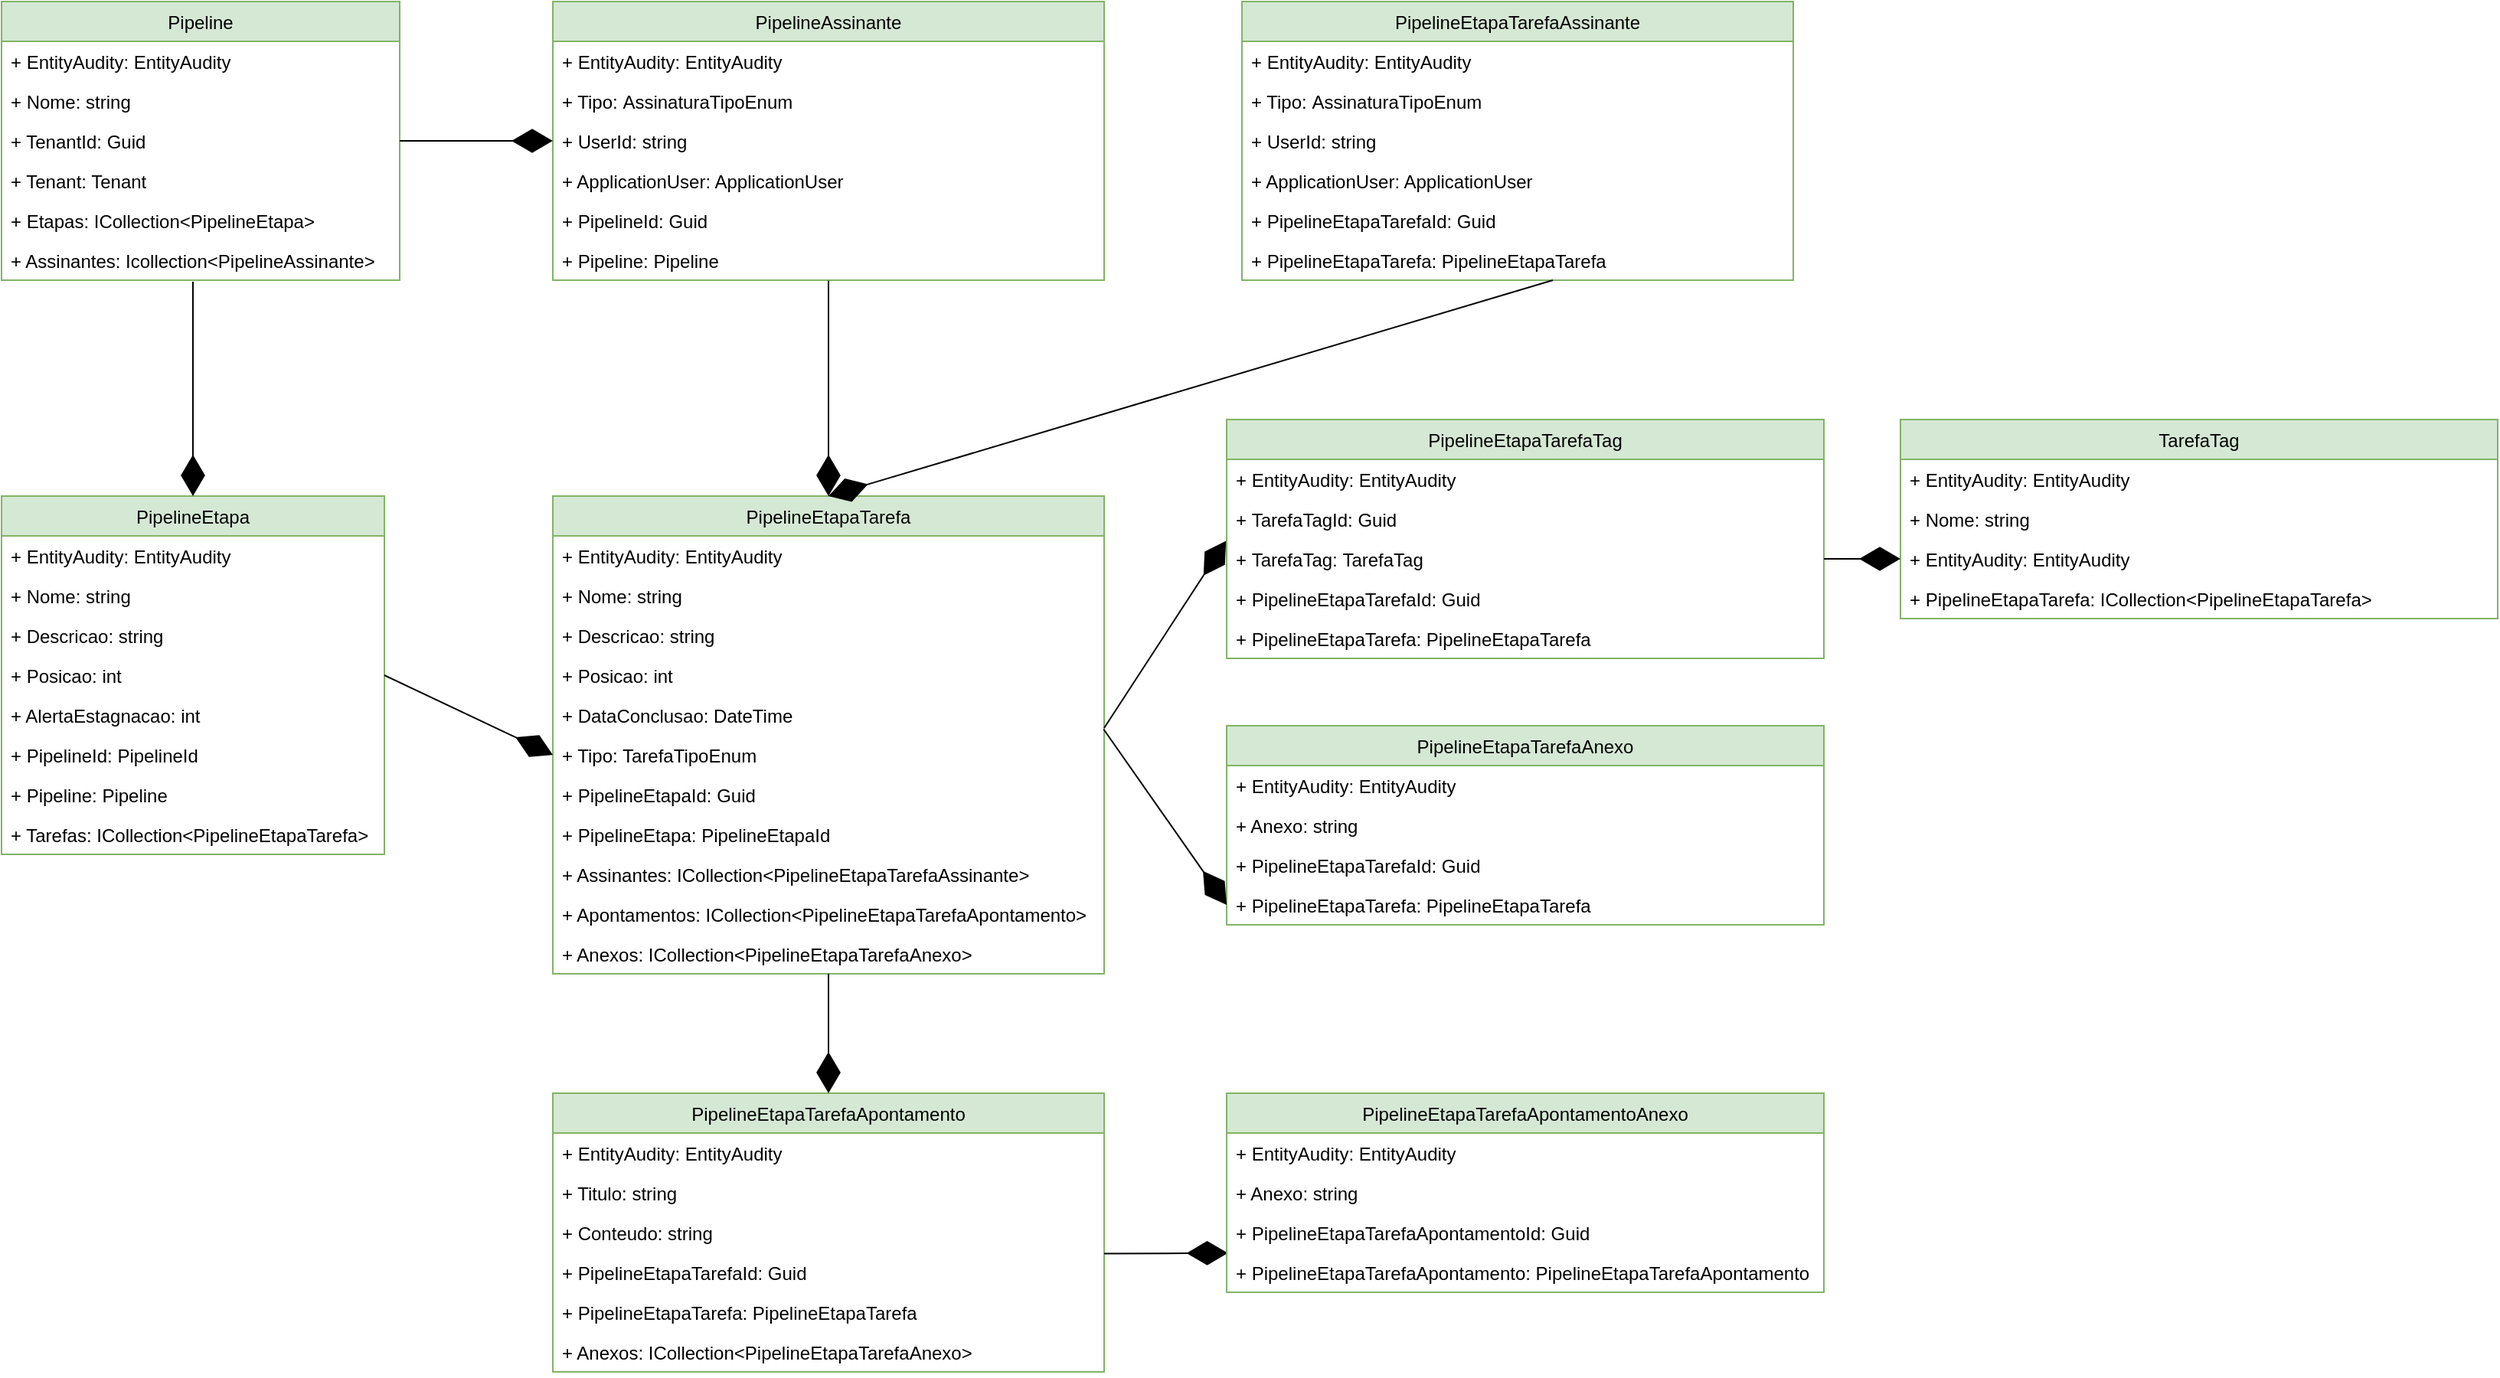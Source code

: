 <mxfile version="20.3.6" type="github">
  <diagram id="mCMY_9giOVvZCnvrB829" name="Página-1">
    <mxGraphModel dx="2370" dy="1398" grid="1" gridSize="10" guides="1" tooltips="1" connect="1" arrows="1" fold="1" page="1" pageScale="1" pageWidth="1169" pageHeight="827" math="0" shadow="0">
      <root>
        <mxCell id="0" />
        <mxCell id="1" parent="0" />
        <mxCell id="OwOinGCJCFfBMkcLL602-2" value="Pipeline" style="swimlane;fontStyle=0;childLayout=stackLayout;horizontal=1;startSize=26;fillColor=#d5e8d4;horizontalStack=0;resizeParent=1;resizeParentMax=0;resizeLast=0;collapsible=1;marginBottom=0;strokeColor=#82b366;" parent="1" vertex="1">
          <mxGeometry x="40" y="47" width="260" height="182" as="geometry" />
        </mxCell>
        <mxCell id="OwOinGCJCFfBMkcLL602-4" value="+ EntityAudity: EntityAudity" style="text;strokeColor=none;fillColor=none;align=left;verticalAlign=top;spacingLeft=4;spacingRight=4;overflow=hidden;rotatable=0;points=[[0,0.5],[1,0.5]];portConstraint=eastwest;" parent="OwOinGCJCFfBMkcLL602-2" vertex="1">
          <mxGeometry y="26" width="260" height="26" as="geometry" />
        </mxCell>
        <mxCell id="OwOinGCJCFfBMkcLL602-3" value="+ Nome: string" style="text;strokeColor=none;fillColor=none;align=left;verticalAlign=top;spacingLeft=4;spacingRight=4;overflow=hidden;rotatable=0;points=[[0,0.5],[1,0.5]];portConstraint=eastwest;" parent="OwOinGCJCFfBMkcLL602-2" vertex="1">
          <mxGeometry y="52" width="260" height="26" as="geometry" />
        </mxCell>
        <mxCell id="OwOinGCJCFfBMkcLL602-17" value="+ TenantId: Guid" style="text;strokeColor=none;fillColor=none;align=left;verticalAlign=top;spacingLeft=4;spacingRight=4;overflow=hidden;rotatable=0;points=[[0,0.5],[1,0.5]];portConstraint=eastwest;" parent="OwOinGCJCFfBMkcLL602-2" vertex="1">
          <mxGeometry y="78" width="260" height="26" as="geometry" />
        </mxCell>
        <mxCell id="OwOinGCJCFfBMkcLL602-16" value="+ Tenant: Tenant" style="text;strokeColor=none;fillColor=none;align=left;verticalAlign=top;spacingLeft=4;spacingRight=4;overflow=hidden;rotatable=0;points=[[0,0.5],[1,0.5]];portConstraint=eastwest;" parent="OwOinGCJCFfBMkcLL602-2" vertex="1">
          <mxGeometry y="104" width="260" height="26" as="geometry" />
        </mxCell>
        <mxCell id="OwOinGCJCFfBMkcLL602-5" value="+ Etapas: ICollection&lt;PipelineEtapa&gt;" style="text;strokeColor=none;fillColor=none;align=left;verticalAlign=top;spacingLeft=4;spacingRight=4;overflow=hidden;rotatable=0;points=[[0,0.5],[1,0.5]];portConstraint=eastwest;" parent="OwOinGCJCFfBMkcLL602-2" vertex="1">
          <mxGeometry y="130" width="260" height="26" as="geometry" />
        </mxCell>
        <mxCell id="3iS6mL4pUrMgzN117d-z-19" value="+ Assinantes: Icollection&lt;PipelineAssinante&gt;" style="text;strokeColor=none;fillColor=none;align=left;verticalAlign=top;spacingLeft=4;spacingRight=4;overflow=hidden;rotatable=0;points=[[0,0.5],[1,0.5]];portConstraint=eastwest;" parent="OwOinGCJCFfBMkcLL602-2" vertex="1">
          <mxGeometry y="156" width="260" height="26" as="geometry" />
        </mxCell>
        <mxCell id="OwOinGCJCFfBMkcLL602-7" value="PipelineEtapa" style="swimlane;fontStyle=0;childLayout=stackLayout;horizontal=1;startSize=26;fillColor=#d5e8d4;horizontalStack=0;resizeParent=1;resizeParentMax=0;resizeLast=0;collapsible=1;marginBottom=0;strokeColor=#82b366;" parent="1" vertex="1">
          <mxGeometry x="40" y="370" width="250" height="234" as="geometry" />
        </mxCell>
        <mxCell id="3iS6mL4pUrMgzN117d-z-14" value="+ EntityAudity: EntityAudity" style="text;strokeColor=none;fillColor=none;align=left;verticalAlign=top;spacingLeft=4;spacingRight=4;overflow=hidden;rotatable=0;points=[[0,0.5],[1,0.5]];portConstraint=eastwest;" parent="OwOinGCJCFfBMkcLL602-7" vertex="1">
          <mxGeometry y="26" width="250" height="26" as="geometry" />
        </mxCell>
        <mxCell id="OwOinGCJCFfBMkcLL602-8" value="+ Nome: string" style="text;strokeColor=none;fillColor=none;align=left;verticalAlign=top;spacingLeft=4;spacingRight=4;overflow=hidden;rotatable=0;points=[[0,0.5],[1,0.5]];portConstraint=eastwest;" parent="OwOinGCJCFfBMkcLL602-7" vertex="1">
          <mxGeometry y="52" width="250" height="26" as="geometry" />
        </mxCell>
        <mxCell id="OwOinGCJCFfBMkcLL602-9" value="+ Descricao: string" style="text;strokeColor=none;fillColor=none;align=left;verticalAlign=top;spacingLeft=4;spacingRight=4;overflow=hidden;rotatable=0;points=[[0,0.5],[1,0.5]];portConstraint=eastwest;" parent="OwOinGCJCFfBMkcLL602-7" vertex="1">
          <mxGeometry y="78" width="250" height="26" as="geometry" />
        </mxCell>
        <mxCell id="3iS6mL4pUrMgzN117d-z-28" value="+ Posicao: int" style="text;strokeColor=none;fillColor=none;align=left;verticalAlign=top;spacingLeft=4;spacingRight=4;overflow=hidden;rotatable=0;points=[[0,0.5],[1,0.5]];portConstraint=eastwest;" parent="OwOinGCJCFfBMkcLL602-7" vertex="1">
          <mxGeometry y="104" width="250" height="26" as="geometry" />
        </mxCell>
        <mxCell id="3iS6mL4pUrMgzN117d-z-18" value="+ AlertaEstagnacao: int" style="text;strokeColor=none;fillColor=none;align=left;verticalAlign=top;spacingLeft=4;spacingRight=4;overflow=hidden;rotatable=0;points=[[0,0.5],[1,0.5]];portConstraint=eastwest;" parent="OwOinGCJCFfBMkcLL602-7" vertex="1">
          <mxGeometry y="130" width="250" height="26" as="geometry" />
        </mxCell>
        <mxCell id="3iS6mL4pUrMgzN117d-z-17" value="+ PipelineId: PipelineId" style="text;strokeColor=none;fillColor=none;align=left;verticalAlign=top;spacingLeft=4;spacingRight=4;overflow=hidden;rotatable=0;points=[[0,0.5],[1,0.5]];portConstraint=eastwest;" parent="OwOinGCJCFfBMkcLL602-7" vertex="1">
          <mxGeometry y="156" width="250" height="26" as="geometry" />
        </mxCell>
        <mxCell id="OwOinGCJCFfBMkcLL602-10" value="+ Pipeline: Pipeline" style="text;strokeColor=none;fillColor=none;align=left;verticalAlign=top;spacingLeft=4;spacingRight=4;overflow=hidden;rotatable=0;points=[[0,0.5],[1,0.5]];portConstraint=eastwest;" parent="OwOinGCJCFfBMkcLL602-7" vertex="1">
          <mxGeometry y="182" width="250" height="26" as="geometry" />
        </mxCell>
        <mxCell id="H3xtkwW3zXFm_be-r_Wi-20" value="+ Tarefas: ICollection&lt;PipelineEtapaTarefa&gt;" style="text;strokeColor=none;fillColor=none;align=left;verticalAlign=top;spacingLeft=4;spacingRight=4;overflow=hidden;rotatable=0;points=[[0,0.5],[1,0.5]];portConstraint=eastwest;" vertex="1" parent="OwOinGCJCFfBMkcLL602-7">
          <mxGeometry y="208" width="250" height="26" as="geometry" />
        </mxCell>
        <mxCell id="OwOinGCJCFfBMkcLL602-11" value="PipelineEtapaTarefa" style="swimlane;fontStyle=0;childLayout=stackLayout;horizontal=1;startSize=26;fillColor=#d5e8d4;horizontalStack=0;resizeParent=1;resizeParentMax=0;resizeLast=0;collapsible=1;marginBottom=0;strokeColor=#82b366;" parent="1" vertex="1">
          <mxGeometry x="400" y="370" width="360" height="312" as="geometry" />
        </mxCell>
        <mxCell id="H3xtkwW3zXFm_be-r_Wi-40" value="+ EntityAudity: EntityAudity" style="text;strokeColor=none;fillColor=none;align=left;verticalAlign=top;spacingLeft=4;spacingRight=4;overflow=hidden;rotatable=0;points=[[0,0.5],[1,0.5]];portConstraint=eastwest;" vertex="1" parent="OwOinGCJCFfBMkcLL602-11">
          <mxGeometry y="26" width="360" height="26" as="geometry" />
        </mxCell>
        <mxCell id="OwOinGCJCFfBMkcLL602-12" value="+ Nome: string" style="text;strokeColor=none;fillColor=none;align=left;verticalAlign=top;spacingLeft=4;spacingRight=4;overflow=hidden;rotatable=0;points=[[0,0.5],[1,0.5]];portConstraint=eastwest;" parent="OwOinGCJCFfBMkcLL602-11" vertex="1">
          <mxGeometry y="52" width="360" height="26" as="geometry" />
        </mxCell>
        <mxCell id="H3xtkwW3zXFm_be-r_Wi-8" value="+ Descricao: string" style="text;strokeColor=none;fillColor=none;align=left;verticalAlign=top;spacingLeft=4;spacingRight=4;overflow=hidden;rotatable=0;points=[[0,0.5],[1,0.5]];portConstraint=eastwest;" vertex="1" parent="OwOinGCJCFfBMkcLL602-11">
          <mxGeometry y="78" width="360" height="26" as="geometry" />
        </mxCell>
        <mxCell id="cCK26V0O97NR6bV3gjjq-41" value="+ Posicao: int" style="text;strokeColor=none;fillColor=none;align=left;verticalAlign=top;spacingLeft=4;spacingRight=4;overflow=hidden;rotatable=0;points=[[0,0.5],[1,0.5]];portConstraint=eastwest;" parent="OwOinGCJCFfBMkcLL602-11" vertex="1">
          <mxGeometry y="104" width="360" height="26" as="geometry" />
        </mxCell>
        <mxCell id="OwOinGCJCFfBMkcLL602-14" value="+ DataConclusao: DateTime" style="text;strokeColor=none;fillColor=none;align=left;verticalAlign=top;spacingLeft=4;spacingRight=4;overflow=hidden;rotatable=0;points=[[0,0.5],[1,0.5]];portConstraint=eastwest;" parent="OwOinGCJCFfBMkcLL602-11" vertex="1">
          <mxGeometry y="130" width="360" height="26" as="geometry" />
        </mxCell>
        <mxCell id="H3xtkwW3zXFm_be-r_Wi-9" value="+ Tipo: TarefaTipoEnum" style="text;strokeColor=none;fillColor=none;align=left;verticalAlign=top;spacingLeft=4;spacingRight=4;overflow=hidden;rotatable=0;points=[[0,0.5],[1,0.5]];portConstraint=eastwest;" vertex="1" parent="OwOinGCJCFfBMkcLL602-11">
          <mxGeometry y="156" width="360" height="26" as="geometry" />
        </mxCell>
        <mxCell id="H3xtkwW3zXFm_be-r_Wi-45" value="+ PipelineEtapaId: Guid" style="text;strokeColor=none;fillColor=none;align=left;verticalAlign=top;spacingLeft=4;spacingRight=4;overflow=hidden;rotatable=0;points=[[0,0.5],[1,0.5]];portConstraint=eastwest;" vertex="1" parent="OwOinGCJCFfBMkcLL602-11">
          <mxGeometry y="182" width="360" height="26" as="geometry" />
        </mxCell>
        <mxCell id="H3xtkwW3zXFm_be-r_Wi-46" value="+ PipelineEtapa: PipelineEtapaId" style="text;strokeColor=none;fillColor=none;align=left;verticalAlign=top;spacingLeft=4;spacingRight=4;overflow=hidden;rotatable=0;points=[[0,0.5],[1,0.5]];portConstraint=eastwest;" vertex="1" parent="OwOinGCJCFfBMkcLL602-11">
          <mxGeometry y="208" width="360" height="26" as="geometry" />
        </mxCell>
        <mxCell id="cCK26V0O97NR6bV3gjjq-36" value="+ Assinantes: ICollection&lt;PipelineEtapaTarefaAssinante&gt;" style="text;strokeColor=none;fillColor=none;align=left;verticalAlign=top;spacingLeft=4;spacingRight=4;overflow=hidden;rotatable=0;points=[[0,0.5],[1,0.5]];portConstraint=eastwest;" parent="OwOinGCJCFfBMkcLL602-11" vertex="1">
          <mxGeometry y="234" width="360" height="26" as="geometry" />
        </mxCell>
        <mxCell id="cCK26V0O97NR6bV3gjjq-37" value="+ Apontamentos: ICollection&lt;PipelineEtapaTarefaApontamento&gt;" style="text;strokeColor=none;fillColor=none;align=left;verticalAlign=top;spacingLeft=4;spacingRight=4;overflow=hidden;rotatable=0;points=[[0,0.5],[1,0.5]];portConstraint=eastwest;" parent="OwOinGCJCFfBMkcLL602-11" vertex="1">
          <mxGeometry y="260" width="360" height="26" as="geometry" />
        </mxCell>
        <mxCell id="cCK26V0O97NR6bV3gjjq-39" value="+ Anexos: ICollection&lt;PipelineEtapaTarefaAnexo&gt;" style="text;strokeColor=none;fillColor=none;align=left;verticalAlign=top;spacingLeft=4;spacingRight=4;overflow=hidden;rotatable=0;points=[[0,0.5],[1,0.5]];portConstraint=eastwest;" parent="OwOinGCJCFfBMkcLL602-11" vertex="1">
          <mxGeometry y="286" width="360" height="26" as="geometry" />
        </mxCell>
        <mxCell id="cCK26V0O97NR6bV3gjjq-8" value="PipelineAssinante" style="swimlane;fontStyle=0;childLayout=stackLayout;horizontal=1;startSize=26;fillColor=#d5e8d4;horizontalStack=0;resizeParent=1;resizeParentMax=0;resizeLast=0;collapsible=1;marginBottom=0;strokeColor=#82b366;" parent="1" vertex="1">
          <mxGeometry x="400" y="47" width="360" height="182" as="geometry" />
        </mxCell>
        <mxCell id="H3xtkwW3zXFm_be-r_Wi-39" value="+ EntityAudity: EntityAudity" style="text;strokeColor=none;fillColor=none;align=left;verticalAlign=top;spacingLeft=4;spacingRight=4;overflow=hidden;rotatable=0;points=[[0,0.5],[1,0.5]];portConstraint=eastwest;" vertex="1" parent="cCK26V0O97NR6bV3gjjq-8">
          <mxGeometry y="26" width="360" height="26" as="geometry" />
        </mxCell>
        <mxCell id="cCK26V0O97NR6bV3gjjq-9" value="+ Tipo: AssinaturaTipoEnum" style="text;strokeColor=none;fillColor=none;align=left;verticalAlign=top;spacingLeft=4;spacingRight=4;overflow=hidden;rotatable=0;points=[[0,0.5],[1,0.5]];portConstraint=eastwest;" parent="cCK26V0O97NR6bV3gjjq-8" vertex="1">
          <mxGeometry y="52" width="360" height="26" as="geometry" />
        </mxCell>
        <mxCell id="cCK26V0O97NR6bV3gjjq-10" value="+ UserId: string" style="text;strokeColor=none;fillColor=none;align=left;verticalAlign=top;spacingLeft=4;spacingRight=4;overflow=hidden;rotatable=0;points=[[0,0.5],[1,0.5]];portConstraint=eastwest;" parent="cCK26V0O97NR6bV3gjjq-8" vertex="1">
          <mxGeometry y="78" width="360" height="26" as="geometry" />
        </mxCell>
        <mxCell id="cCK26V0O97NR6bV3gjjq-11" value="+ ApplicationUser: ApplicationUser" style="text;strokeColor=none;fillColor=none;align=left;verticalAlign=top;spacingLeft=4;spacingRight=4;overflow=hidden;rotatable=0;points=[[0,0.5],[1,0.5]];portConstraint=eastwest;" parent="cCK26V0O97NR6bV3gjjq-8" vertex="1">
          <mxGeometry y="104" width="360" height="26" as="geometry" />
        </mxCell>
        <mxCell id="cCK26V0O97NR6bV3gjjq-12" value="+ PipelineId: Guid" style="text;strokeColor=none;fillColor=none;align=left;verticalAlign=top;spacingLeft=4;spacingRight=4;overflow=hidden;rotatable=0;points=[[0,0.5],[1,0.5]];portConstraint=eastwest;" parent="cCK26V0O97NR6bV3gjjq-8" vertex="1">
          <mxGeometry y="130" width="360" height="26" as="geometry" />
        </mxCell>
        <mxCell id="cCK26V0O97NR6bV3gjjq-13" value="+ Pipeline: Pipeline" style="text;strokeColor=none;fillColor=none;align=left;verticalAlign=top;spacingLeft=4;spacingRight=4;overflow=hidden;rotatable=0;points=[[0,0.5],[1,0.5]];portConstraint=eastwest;" parent="cCK26V0O97NR6bV3gjjq-8" vertex="1">
          <mxGeometry y="156" width="360" height="26" as="geometry" />
        </mxCell>
        <mxCell id="cCK26V0O97NR6bV3gjjq-15" value="PipelineEtapaTarefaAnexo" style="swimlane;fontStyle=0;childLayout=stackLayout;horizontal=1;startSize=26;fillColor=#d5e8d4;horizontalStack=0;resizeParent=1;resizeParentMax=0;resizeLast=0;collapsible=1;marginBottom=0;strokeColor=#82b366;" parent="1" vertex="1">
          <mxGeometry x="840" y="520" width="390" height="130" as="geometry" />
        </mxCell>
        <mxCell id="H3xtkwW3zXFm_be-r_Wi-44" value="+ EntityAudity: EntityAudity" style="text;strokeColor=none;fillColor=none;align=left;verticalAlign=top;spacingLeft=4;spacingRight=4;overflow=hidden;rotatable=0;points=[[0,0.5],[1,0.5]];portConstraint=eastwest;" vertex="1" parent="cCK26V0O97NR6bV3gjjq-15">
          <mxGeometry y="26" width="390" height="26" as="geometry" />
        </mxCell>
        <mxCell id="cCK26V0O97NR6bV3gjjq-16" value="+ Anexo: string" style="text;strokeColor=none;fillColor=none;align=left;verticalAlign=top;spacingLeft=4;spacingRight=4;overflow=hidden;rotatable=0;points=[[0,0.5],[1,0.5]];portConstraint=eastwest;" parent="cCK26V0O97NR6bV3gjjq-15" vertex="1">
          <mxGeometry y="52" width="390" height="26" as="geometry" />
        </mxCell>
        <mxCell id="cCK26V0O97NR6bV3gjjq-18" value="+ PipelineEtapaTarefaId: Guid" style="text;strokeColor=none;fillColor=none;align=left;verticalAlign=top;spacingLeft=4;spacingRight=4;overflow=hidden;rotatable=0;points=[[0,0.5],[1,0.5]];portConstraint=eastwest;" parent="cCK26V0O97NR6bV3gjjq-15" vertex="1">
          <mxGeometry y="78" width="390" height="26" as="geometry" />
        </mxCell>
        <mxCell id="cCK26V0O97NR6bV3gjjq-17" value="+ PipelineEtapaTarefa: PipelineEtapaTarefa" style="text;strokeColor=none;fillColor=none;align=left;verticalAlign=top;spacingLeft=4;spacingRight=4;overflow=hidden;rotatable=0;points=[[0,0.5],[1,0.5]];portConstraint=eastwest;" parent="cCK26V0O97NR6bV3gjjq-15" vertex="1">
          <mxGeometry y="104" width="390" height="26" as="geometry" />
        </mxCell>
        <mxCell id="cCK26V0O97NR6bV3gjjq-21" value="PipelineEtapaTarefaApontamento" style="swimlane;fontStyle=0;childLayout=stackLayout;horizontal=1;startSize=26;fillColor=#d5e8d4;horizontalStack=0;resizeParent=1;resizeParentMax=0;resizeLast=0;collapsible=1;marginBottom=0;strokeColor=#82b366;" parent="1" vertex="1">
          <mxGeometry x="400" y="760" width="360" height="182" as="geometry" />
        </mxCell>
        <mxCell id="H3xtkwW3zXFm_be-r_Wi-38" value="+ EntityAudity: EntityAudity" style="text;strokeColor=none;fillColor=none;align=left;verticalAlign=top;spacingLeft=4;spacingRight=4;overflow=hidden;rotatable=0;points=[[0,0.5],[1,0.5]];portConstraint=eastwest;" vertex="1" parent="cCK26V0O97NR6bV3gjjq-21">
          <mxGeometry y="26" width="360" height="26" as="geometry" />
        </mxCell>
        <mxCell id="H3xtkwW3zXFm_be-r_Wi-47" value="+ Titulo: string" style="text;strokeColor=none;fillColor=none;align=left;verticalAlign=top;spacingLeft=4;spacingRight=4;overflow=hidden;rotatable=0;points=[[0,0.5],[1,0.5]];portConstraint=eastwest;" vertex="1" parent="cCK26V0O97NR6bV3gjjq-21">
          <mxGeometry y="52" width="360" height="26" as="geometry" />
        </mxCell>
        <mxCell id="cCK26V0O97NR6bV3gjjq-22" value="+ Conteudo: string" style="text;strokeColor=none;fillColor=none;align=left;verticalAlign=top;spacingLeft=4;spacingRight=4;overflow=hidden;rotatable=0;points=[[0,0.5],[1,0.5]];portConstraint=eastwest;" parent="cCK26V0O97NR6bV3gjjq-21" vertex="1">
          <mxGeometry y="78" width="360" height="26" as="geometry" />
        </mxCell>
        <mxCell id="cCK26V0O97NR6bV3gjjq-23" value="+ PipelineEtapaTarefaId: Guid" style="text;strokeColor=none;fillColor=none;align=left;verticalAlign=top;spacingLeft=4;spacingRight=4;overflow=hidden;rotatable=0;points=[[0,0.5],[1,0.5]];portConstraint=eastwest;" parent="cCK26V0O97NR6bV3gjjq-21" vertex="1">
          <mxGeometry y="104" width="360" height="26" as="geometry" />
        </mxCell>
        <mxCell id="cCK26V0O97NR6bV3gjjq-24" value="+ PipelineEtapaTarefa: PipelineEtapaTarefa" style="text;strokeColor=none;fillColor=none;align=left;verticalAlign=top;spacingLeft=4;spacingRight=4;overflow=hidden;rotatable=0;points=[[0,0.5],[1,0.5]];portConstraint=eastwest;" parent="cCK26V0O97NR6bV3gjjq-21" vertex="1">
          <mxGeometry y="130" width="360" height="26" as="geometry" />
        </mxCell>
        <mxCell id="cCK26V0O97NR6bV3gjjq-40" value="+ Anexos: ICollection&lt;PipelineEtapaTarefaAnexo&gt;" style="text;strokeColor=none;fillColor=none;align=left;verticalAlign=top;spacingLeft=4;spacingRight=4;overflow=hidden;rotatable=0;points=[[0,0.5],[1,0.5]];portConstraint=eastwest;" parent="cCK26V0O97NR6bV3gjjq-21" vertex="1">
          <mxGeometry y="156" width="360" height="26" as="geometry" />
        </mxCell>
        <mxCell id="cCK26V0O97NR6bV3gjjq-29" value="" style="endArrow=diamondThin;endFill=1;endSize=24;html=1;rounded=0;entryX=0.5;entryY=0;entryDx=0;entryDy=0;" parent="1" target="OwOinGCJCFfBMkcLL602-7" edge="1">
          <mxGeometry width="160" relative="1" as="geometry">
            <mxPoint x="165" y="230" as="sourcePoint" />
            <mxPoint x="240" y="320" as="targetPoint" />
          </mxGeometry>
        </mxCell>
        <mxCell id="cCK26V0O97NR6bV3gjjq-31" value="" style="endArrow=diamondThin;endFill=1;endSize=24;html=1;rounded=0;exitX=1;exitY=0.5;exitDx=0;exitDy=0;entryX=0;entryY=0.5;entryDx=0;entryDy=0;" parent="1" source="3iS6mL4pUrMgzN117d-z-28" edge="1">
          <mxGeometry width="160" relative="1" as="geometry">
            <mxPoint x="340" y="430" as="sourcePoint" />
            <mxPoint x="400" y="539" as="targetPoint" />
          </mxGeometry>
        </mxCell>
        <mxCell id="cCK26V0O97NR6bV3gjjq-32" value="" style="endArrow=diamondThin;endFill=1;endSize=24;html=1;rounded=0;entryX=0.5;entryY=0;entryDx=0;entryDy=0;exitX=0.5;exitY=1.015;exitDx=0;exitDy=0;exitPerimeter=0;" parent="1" source="cCK26V0O97NR6bV3gjjq-13" target="OwOinGCJCFfBMkcLL602-11" edge="1">
          <mxGeometry width="160" relative="1" as="geometry">
            <mxPoint x="580" y="210" as="sourcePoint" />
            <mxPoint x="560" y="370" as="targetPoint" />
          </mxGeometry>
        </mxCell>
        <mxCell id="cCK26V0O97NR6bV3gjjq-33" value="" style="endArrow=diamondThin;endFill=1;endSize=24;html=1;rounded=0;entryX=0;entryY=0.5;entryDx=0;entryDy=0;exitX=0.999;exitY=0.855;exitDx=0;exitDy=0;exitPerimeter=0;" parent="1" source="OwOinGCJCFfBMkcLL602-14" target="cCK26V0O97NR6bV3gjjq-17" edge="1">
          <mxGeometry width="160" relative="1" as="geometry">
            <mxPoint x="590" y="580" as="sourcePoint" />
            <mxPoint x="505" y="540" as="targetPoint" />
          </mxGeometry>
        </mxCell>
        <mxCell id="cCK26V0O97NR6bV3gjjq-34" value="" style="endArrow=diamondThin;endFill=1;endSize=24;html=1;rounded=0;exitX=0.5;exitY=1;exitDx=0;exitDy=0;entryX=0.5;entryY=0;entryDx=0;entryDy=0;" parent="1" source="OwOinGCJCFfBMkcLL602-11" edge="1" target="cCK26V0O97NR6bV3gjjq-21">
          <mxGeometry width="160" relative="1" as="geometry">
            <mxPoint x="580" y="580" as="sourcePoint" />
            <mxPoint x="580" y="660" as="targetPoint" />
          </mxGeometry>
        </mxCell>
        <mxCell id="cCK26V0O97NR6bV3gjjq-38" value="" style="endArrow=diamondThin;endFill=1;endSize=24;html=1;rounded=0;exitX=1;exitY=0.029;exitDx=0;exitDy=0;entryX=0.002;entryY=0.015;entryDx=0;entryDy=0;entryPerimeter=0;exitPerimeter=0;" parent="1" source="cCK26V0O97NR6bV3gjjq-23" target="H3xtkwW3zXFm_be-r_Wi-52" edge="1">
          <mxGeometry width="160" relative="1" as="geometry">
            <mxPoint x="870" y="415" as="sourcePoint" />
            <mxPoint x="930" y="720" as="targetPoint" />
          </mxGeometry>
        </mxCell>
        <mxCell id="cCK26V0O97NR6bV3gjjq-30" value="" style="endArrow=diamondThin;endFill=1;endSize=24;html=1;rounded=0;exitX=1;exitY=0.5;exitDx=0;exitDy=0;entryX=0;entryY=0.5;entryDx=0;entryDy=0;" parent="1" source="OwOinGCJCFfBMkcLL602-17" target="cCK26V0O97NR6bV3gjjq-10" edge="1">
          <mxGeometry width="160" relative="1" as="geometry">
            <mxPoint x="175" y="240" as="sourcePoint" />
            <mxPoint x="410" y="138" as="targetPoint" />
          </mxGeometry>
        </mxCell>
        <mxCell id="H3xtkwW3zXFm_be-r_Wi-1" value="PipelineEtapaTarefaAssinante" style="swimlane;fontStyle=0;childLayout=stackLayout;horizontal=1;startSize=26;fillColor=#d5e8d4;horizontalStack=0;resizeParent=1;resizeParentMax=0;resizeLast=0;collapsible=1;marginBottom=0;strokeColor=#82b366;" vertex="1" parent="1">
          <mxGeometry x="850" y="47" width="360" height="182" as="geometry" />
        </mxCell>
        <mxCell id="H3xtkwW3zXFm_be-r_Wi-42" value="+ EntityAudity: EntityAudity" style="text;strokeColor=none;fillColor=none;align=left;verticalAlign=top;spacingLeft=4;spacingRight=4;overflow=hidden;rotatable=0;points=[[0,0.5],[1,0.5]];portConstraint=eastwest;" vertex="1" parent="H3xtkwW3zXFm_be-r_Wi-1">
          <mxGeometry y="26" width="360" height="26" as="geometry" />
        </mxCell>
        <mxCell id="H3xtkwW3zXFm_be-r_Wi-2" value="+ Tipo: AssinaturaTipoEnum" style="text;strokeColor=none;fillColor=none;align=left;verticalAlign=top;spacingLeft=4;spacingRight=4;overflow=hidden;rotatable=0;points=[[0,0.5],[1,0.5]];portConstraint=eastwest;" vertex="1" parent="H3xtkwW3zXFm_be-r_Wi-1">
          <mxGeometry y="52" width="360" height="26" as="geometry" />
        </mxCell>
        <mxCell id="H3xtkwW3zXFm_be-r_Wi-3" value="+ UserId: string" style="text;strokeColor=none;fillColor=none;align=left;verticalAlign=top;spacingLeft=4;spacingRight=4;overflow=hidden;rotatable=0;points=[[0,0.5],[1,0.5]];portConstraint=eastwest;" vertex="1" parent="H3xtkwW3zXFm_be-r_Wi-1">
          <mxGeometry y="78" width="360" height="26" as="geometry" />
        </mxCell>
        <mxCell id="H3xtkwW3zXFm_be-r_Wi-4" value="+ ApplicationUser: ApplicationUser" style="text;strokeColor=none;fillColor=none;align=left;verticalAlign=top;spacingLeft=4;spacingRight=4;overflow=hidden;rotatable=0;points=[[0,0.5],[1,0.5]];portConstraint=eastwest;" vertex="1" parent="H3xtkwW3zXFm_be-r_Wi-1">
          <mxGeometry y="104" width="360" height="26" as="geometry" />
        </mxCell>
        <mxCell id="H3xtkwW3zXFm_be-r_Wi-5" value="+ PipelineEtapaTarefaId: Guid" style="text;strokeColor=none;fillColor=none;align=left;verticalAlign=top;spacingLeft=4;spacingRight=4;overflow=hidden;rotatable=0;points=[[0,0.5],[1,0.5]];portConstraint=eastwest;" vertex="1" parent="H3xtkwW3zXFm_be-r_Wi-1">
          <mxGeometry y="130" width="360" height="26" as="geometry" />
        </mxCell>
        <mxCell id="H3xtkwW3zXFm_be-r_Wi-6" value="+ PipelineEtapaTarefa: PipelineEtapaTarefa" style="text;strokeColor=none;fillColor=none;align=left;verticalAlign=top;spacingLeft=4;spacingRight=4;overflow=hidden;rotatable=0;points=[[0,0.5],[1,0.5]];portConstraint=eastwest;" vertex="1" parent="H3xtkwW3zXFm_be-r_Wi-1">
          <mxGeometry y="156" width="360" height="26" as="geometry" />
        </mxCell>
        <mxCell id="H3xtkwW3zXFm_be-r_Wi-7" value="" style="endArrow=diamondThin;endFill=1;endSize=24;html=1;rounded=0;entryX=0.5;entryY=0;entryDx=0;entryDy=0;exitX=0.564;exitY=1;exitDx=0;exitDy=0;exitPerimeter=0;" edge="1" parent="1" source="H3xtkwW3zXFm_be-r_Wi-6" target="OwOinGCJCFfBMkcLL602-11">
          <mxGeometry width="160" relative="1" as="geometry">
            <mxPoint x="590" y="213.39" as="sourcePoint" />
            <mxPoint x="590" y="380" as="targetPoint" />
          </mxGeometry>
        </mxCell>
        <mxCell id="H3xtkwW3zXFm_be-r_Wi-22" value="PipelineEtapaTarefaTag" style="swimlane;fontStyle=0;childLayout=stackLayout;horizontal=1;startSize=26;fillColor=#d5e8d4;horizontalStack=0;resizeParent=1;resizeParentMax=0;resizeLast=0;collapsible=1;marginBottom=0;strokeColor=#82b366;" vertex="1" parent="1">
          <mxGeometry x="840" y="320" width="390" height="156" as="geometry" />
        </mxCell>
        <mxCell id="H3xtkwW3zXFm_be-r_Wi-41" value="+ EntityAudity: EntityAudity" style="text;strokeColor=none;fillColor=none;align=left;verticalAlign=top;spacingLeft=4;spacingRight=4;overflow=hidden;rotatable=0;points=[[0,0.5],[1,0.5]];portConstraint=eastwest;" vertex="1" parent="H3xtkwW3zXFm_be-r_Wi-22">
          <mxGeometry y="26" width="390" height="26" as="geometry" />
        </mxCell>
        <mxCell id="H3xtkwW3zXFm_be-r_Wi-23" value="+ TarefaTagId: Guid" style="text;strokeColor=none;fillColor=none;align=left;verticalAlign=top;spacingLeft=4;spacingRight=4;overflow=hidden;rotatable=0;points=[[0,0.5],[1,0.5]];portConstraint=eastwest;" vertex="1" parent="H3xtkwW3zXFm_be-r_Wi-22">
          <mxGeometry y="52" width="390" height="26" as="geometry" />
        </mxCell>
        <mxCell id="H3xtkwW3zXFm_be-r_Wi-24" value="+ TarefaTag: TarefaTag" style="text;strokeColor=none;fillColor=none;align=left;verticalAlign=top;spacingLeft=4;spacingRight=4;overflow=hidden;rotatable=0;points=[[0,0.5],[1,0.5]];portConstraint=eastwest;" vertex="1" parent="H3xtkwW3zXFm_be-r_Wi-22">
          <mxGeometry y="78" width="390" height="26" as="geometry" />
        </mxCell>
        <mxCell id="H3xtkwW3zXFm_be-r_Wi-25" value="+ PipelineEtapaTarefaId: Guid" style="text;strokeColor=none;fillColor=none;align=left;verticalAlign=top;spacingLeft=4;spacingRight=4;overflow=hidden;rotatable=0;points=[[0,0.5],[1,0.5]];portConstraint=eastwest;" vertex="1" parent="H3xtkwW3zXFm_be-r_Wi-22">
          <mxGeometry y="104" width="390" height="26" as="geometry" />
        </mxCell>
        <mxCell id="H3xtkwW3zXFm_be-r_Wi-36" value="+ PipelineEtapaTarefa: PipelineEtapaTarefa" style="text;strokeColor=none;fillColor=none;align=left;verticalAlign=top;spacingLeft=4;spacingRight=4;overflow=hidden;rotatable=0;points=[[0,0.5],[1,0.5]];portConstraint=eastwest;" vertex="1" parent="H3xtkwW3zXFm_be-r_Wi-22">
          <mxGeometry y="130" width="390" height="26" as="geometry" />
        </mxCell>
        <mxCell id="H3xtkwW3zXFm_be-r_Wi-28" value="TarefaTag" style="swimlane;fontStyle=0;childLayout=stackLayout;horizontal=1;startSize=26;fillColor=#d5e8d4;horizontalStack=0;resizeParent=1;resizeParentMax=0;resizeLast=0;collapsible=1;marginBottom=0;strokeColor=#82b366;" vertex="1" parent="1">
          <mxGeometry x="1280" y="320" width="390" height="130" as="geometry" />
        </mxCell>
        <mxCell id="H3xtkwW3zXFm_be-r_Wi-43" value="+ EntityAudity: EntityAudity" style="text;strokeColor=none;fillColor=none;align=left;verticalAlign=top;spacingLeft=4;spacingRight=4;overflow=hidden;rotatable=0;points=[[0,0.5],[1,0.5]];portConstraint=eastwest;" vertex="1" parent="H3xtkwW3zXFm_be-r_Wi-28">
          <mxGeometry y="26" width="390" height="26" as="geometry" />
        </mxCell>
        <mxCell id="H3xtkwW3zXFm_be-r_Wi-29" value="+ Nome: string" style="text;strokeColor=none;fillColor=none;align=left;verticalAlign=top;spacingLeft=4;spacingRight=4;overflow=hidden;rotatable=0;points=[[0,0.5],[1,0.5]];portConstraint=eastwest;" vertex="1" parent="H3xtkwW3zXFm_be-r_Wi-28">
          <mxGeometry y="52" width="390" height="26" as="geometry" />
        </mxCell>
        <mxCell id="H3xtkwW3zXFm_be-r_Wi-30" value="+ EntityAudity: EntityAudity" style="text;strokeColor=none;fillColor=none;align=left;verticalAlign=top;spacingLeft=4;spacingRight=4;overflow=hidden;rotatable=0;points=[[0,0.5],[1,0.5]];portConstraint=eastwest;" vertex="1" parent="H3xtkwW3zXFm_be-r_Wi-28">
          <mxGeometry y="78" width="390" height="26" as="geometry" />
        </mxCell>
        <mxCell id="H3xtkwW3zXFm_be-r_Wi-33" value="+ PipelineEtapaTarefa: ICollection&lt;PipelineEtapaTarefa&gt;" style="text;strokeColor=none;fillColor=none;align=left;verticalAlign=top;spacingLeft=4;spacingRight=4;overflow=hidden;rotatable=0;points=[[0,0.5],[1,0.5]];portConstraint=eastwest;" vertex="1" parent="H3xtkwW3zXFm_be-r_Wi-28">
          <mxGeometry y="104" width="390" height="26" as="geometry" />
        </mxCell>
        <mxCell id="H3xtkwW3zXFm_be-r_Wi-35" value="" style="endArrow=diamondThin;endFill=1;endSize=24;html=1;rounded=0;entryX=-0.001;entryY=1.047;entryDx=0;entryDy=0;exitX=1;exitY=0.826;exitDx=0;exitDy=0;exitPerimeter=0;entryPerimeter=0;" edge="1" parent="1" source="OwOinGCJCFfBMkcLL602-14" target="H3xtkwW3zXFm_be-r_Wi-23">
          <mxGeometry width="160" relative="1" as="geometry">
            <mxPoint x="769.64" y="506.23" as="sourcePoint" />
            <mxPoint x="850" y="621" as="targetPoint" />
          </mxGeometry>
        </mxCell>
        <mxCell id="H3xtkwW3zXFm_be-r_Wi-37" value="" style="endArrow=diamondThin;endFill=1;endSize=24;html=1;rounded=0;entryX=0;entryY=0.5;entryDx=0;entryDy=0;exitX=1;exitY=0.5;exitDx=0;exitDy=0;" edge="1" parent="1" source="H3xtkwW3zXFm_be-r_Wi-24" target="H3xtkwW3zXFm_be-r_Wi-30">
          <mxGeometry width="160" relative="1" as="geometry">
            <mxPoint x="770" y="505.476" as="sourcePoint" />
            <mxPoint x="839.61" y="383.222" as="targetPoint" />
          </mxGeometry>
        </mxCell>
        <mxCell id="H3xtkwW3zXFm_be-r_Wi-48" value="PipelineEtapaTarefaApontamentoAnexo" style="swimlane;fontStyle=0;childLayout=stackLayout;horizontal=1;startSize=26;fillColor=#d5e8d4;horizontalStack=0;resizeParent=1;resizeParentMax=0;resizeLast=0;collapsible=1;marginBottom=0;strokeColor=#82b366;" vertex="1" parent="1">
          <mxGeometry x="840" y="760" width="390" height="130" as="geometry" />
        </mxCell>
        <mxCell id="H3xtkwW3zXFm_be-r_Wi-49" value="+ EntityAudity: EntityAudity" style="text;strokeColor=none;fillColor=none;align=left;verticalAlign=top;spacingLeft=4;spacingRight=4;overflow=hidden;rotatable=0;points=[[0,0.5],[1,0.5]];portConstraint=eastwest;" vertex="1" parent="H3xtkwW3zXFm_be-r_Wi-48">
          <mxGeometry y="26" width="390" height="26" as="geometry" />
        </mxCell>
        <mxCell id="H3xtkwW3zXFm_be-r_Wi-50" value="+ Anexo: string" style="text;strokeColor=none;fillColor=none;align=left;verticalAlign=top;spacingLeft=4;spacingRight=4;overflow=hidden;rotatable=0;points=[[0,0.5],[1,0.5]];portConstraint=eastwest;" vertex="1" parent="H3xtkwW3zXFm_be-r_Wi-48">
          <mxGeometry y="52" width="390" height="26" as="geometry" />
        </mxCell>
        <mxCell id="H3xtkwW3zXFm_be-r_Wi-51" value="+ PipelineEtapaTarefaApontamentoId: Guid" style="text;strokeColor=none;fillColor=none;align=left;verticalAlign=top;spacingLeft=4;spacingRight=4;overflow=hidden;rotatable=0;points=[[0,0.5],[1,0.5]];portConstraint=eastwest;" vertex="1" parent="H3xtkwW3zXFm_be-r_Wi-48">
          <mxGeometry y="78" width="390" height="26" as="geometry" />
        </mxCell>
        <mxCell id="H3xtkwW3zXFm_be-r_Wi-52" value="+ PipelineEtapaTarefaApontamento: PipelineEtapaTarefaApontamento" style="text;strokeColor=none;fillColor=none;align=left;verticalAlign=top;spacingLeft=4;spacingRight=4;overflow=hidden;rotatable=0;points=[[0,0.5],[1,0.5]];portConstraint=eastwest;" vertex="1" parent="H3xtkwW3zXFm_be-r_Wi-48">
          <mxGeometry y="104" width="390" height="26" as="geometry" />
        </mxCell>
      </root>
    </mxGraphModel>
  </diagram>
</mxfile>
